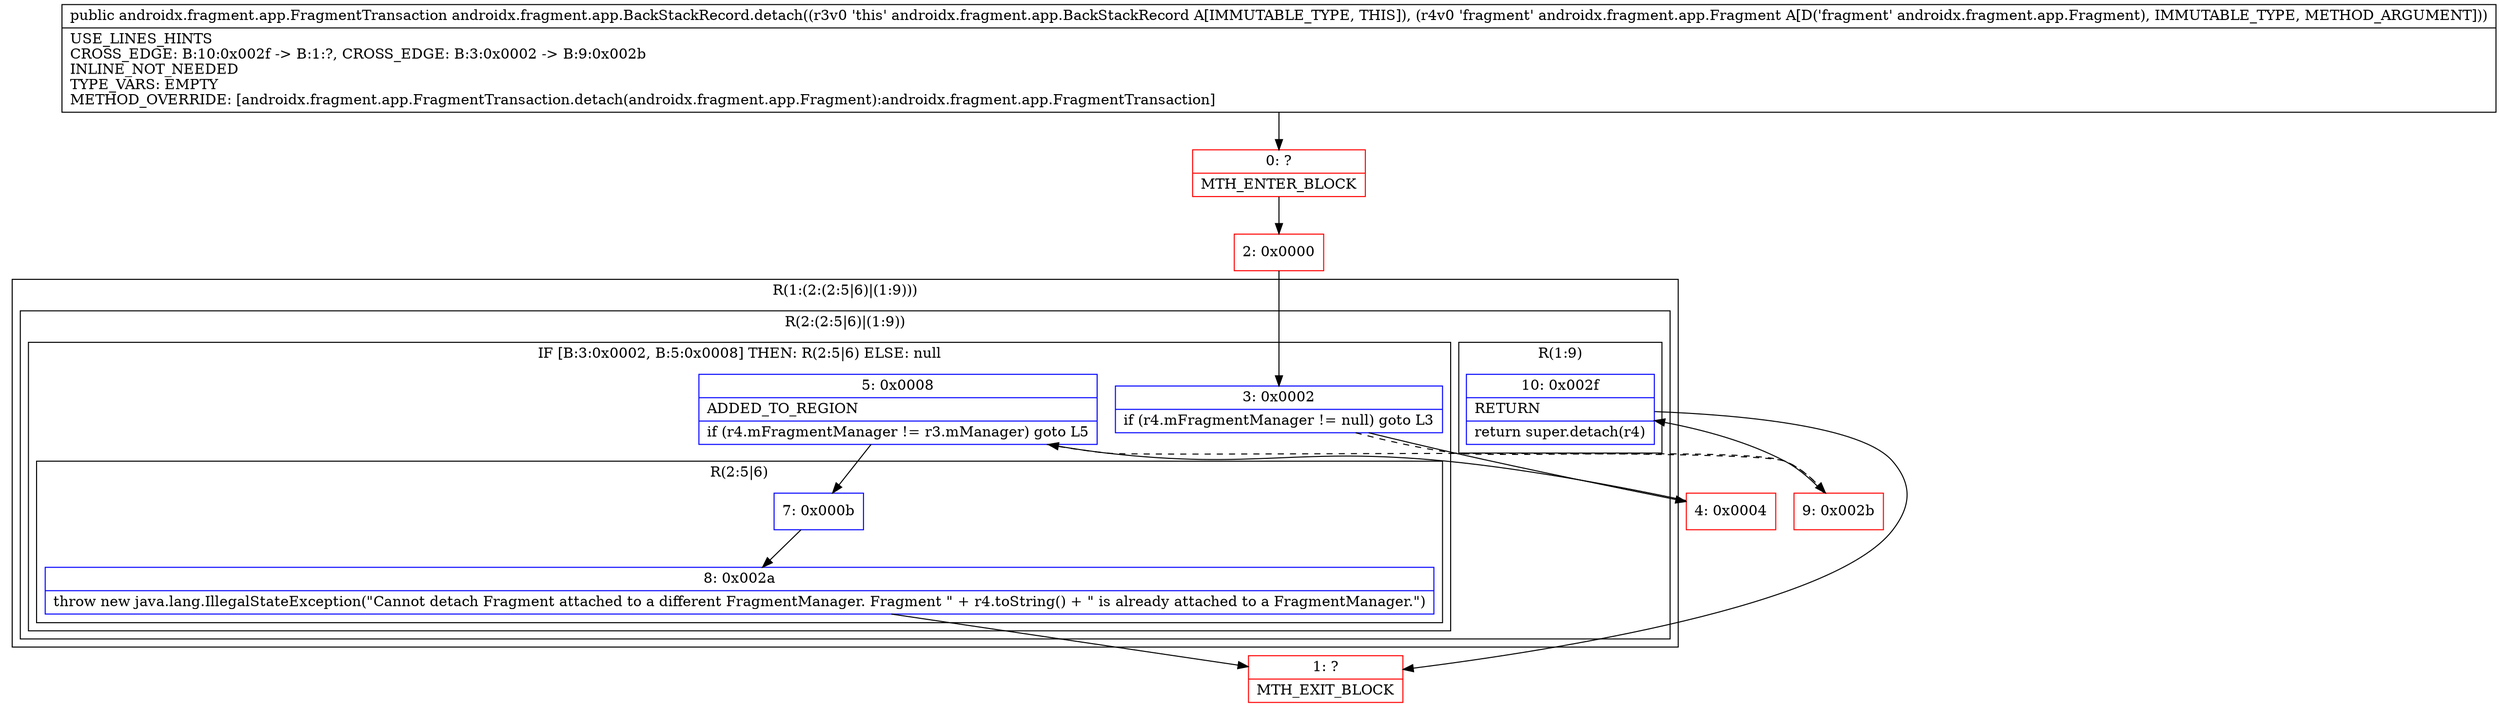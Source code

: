digraph "CFG forandroidx.fragment.app.BackStackRecord.detach(Landroidx\/fragment\/app\/Fragment;)Landroidx\/fragment\/app\/FragmentTransaction;" {
subgraph cluster_Region_1012136950 {
label = "R(1:(2:(2:5|6)|(1:9)))";
node [shape=record,color=blue];
subgraph cluster_Region_963489081 {
label = "R(2:(2:5|6)|(1:9))";
node [shape=record,color=blue];
subgraph cluster_IfRegion_487132103 {
label = "IF [B:3:0x0002, B:5:0x0008] THEN: R(2:5|6) ELSE: null";
node [shape=record,color=blue];
Node_3 [shape=record,label="{3\:\ 0x0002|if (r4.mFragmentManager != null) goto L3\l}"];
Node_5 [shape=record,label="{5\:\ 0x0008|ADDED_TO_REGION\l|if (r4.mFragmentManager != r3.mManager) goto L5\l}"];
subgraph cluster_Region_1398445841 {
label = "R(2:5|6)";
node [shape=record,color=blue];
Node_7 [shape=record,label="{7\:\ 0x000b}"];
Node_8 [shape=record,label="{8\:\ 0x002a|throw new java.lang.IllegalStateException(\"Cannot detach Fragment attached to a different FragmentManager. Fragment \" + r4.toString() + \" is already attached to a FragmentManager.\")\l}"];
}
}
subgraph cluster_Region_1895127751 {
label = "R(1:9)";
node [shape=record,color=blue];
Node_10 [shape=record,label="{10\:\ 0x002f|RETURN\l|return super.detach(r4)\l}"];
}
}
}
Node_0 [shape=record,color=red,label="{0\:\ ?|MTH_ENTER_BLOCK\l}"];
Node_2 [shape=record,color=red,label="{2\:\ 0x0000}"];
Node_4 [shape=record,color=red,label="{4\:\ 0x0004}"];
Node_1 [shape=record,color=red,label="{1\:\ ?|MTH_EXIT_BLOCK\l}"];
Node_9 [shape=record,color=red,label="{9\:\ 0x002b}"];
MethodNode[shape=record,label="{public androidx.fragment.app.FragmentTransaction androidx.fragment.app.BackStackRecord.detach((r3v0 'this' androidx.fragment.app.BackStackRecord A[IMMUTABLE_TYPE, THIS]), (r4v0 'fragment' androidx.fragment.app.Fragment A[D('fragment' androidx.fragment.app.Fragment), IMMUTABLE_TYPE, METHOD_ARGUMENT]))  | USE_LINES_HINTS\lCROSS_EDGE: B:10:0x002f \-\> B:1:?, CROSS_EDGE: B:3:0x0002 \-\> B:9:0x002b\lINLINE_NOT_NEEDED\lTYPE_VARS: EMPTY\lMETHOD_OVERRIDE: [androidx.fragment.app.FragmentTransaction.detach(androidx.fragment.app.Fragment):androidx.fragment.app.FragmentTransaction]\l}"];
MethodNode -> Node_0;Node_3 -> Node_4;
Node_3 -> Node_9[style=dashed];
Node_5 -> Node_7;
Node_5 -> Node_9[style=dashed];
Node_7 -> Node_8;
Node_8 -> Node_1;
Node_10 -> Node_1;
Node_0 -> Node_2;
Node_2 -> Node_3;
Node_4 -> Node_5;
Node_9 -> Node_10;
}


